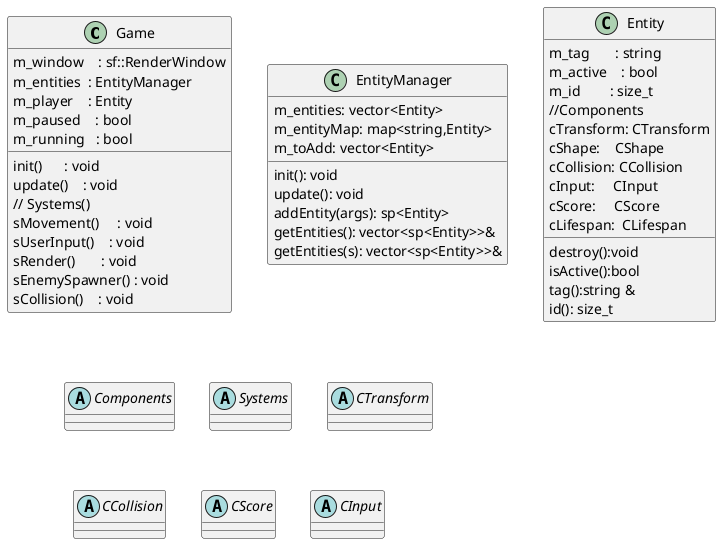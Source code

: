 @startuml
'https://plantuml.com/class-diagram

abstract class Game
abstract class EntityManager
abstract class Entity
abstract class Components
abstract class Systems

abstract CTransform
abstract CCollision
abstract CScore
abstract CInput

class Game {
m_window    : sf::RenderWindow
m_entities  : EntityManager
m_player    : Entity
m_paused    : bool
m_running   : bool
init()      : void
update()    : void
// Systems()
sMovement()     : void
sUserInput()    : void
sRender()       : void
sEnemySpawner() : void
sCollision()    : void
}

class EntityManager
{
m_entities: vector<Entity>
m_entityMap: map<string,Entity>
m_toAdd: vector<Entity>
init(): void
update(): void
addEntity(args): sp<Entity>
getEntities(): vector<sp<Entity>>&
getEntities(s): vector<sp<Entity>>&
}

class Entity
{
m_tag       : string
m_active    : bool
m_id        : size_t
//Components
cTransform: CTransform
cShape:    CShape
cCollision: CCollision
cInput:     CInput
cScore:     CScore
cLifespan:  CLifespan
destroy():void
isActive():bool
tag():string &
id(): size_t
}

@enduml